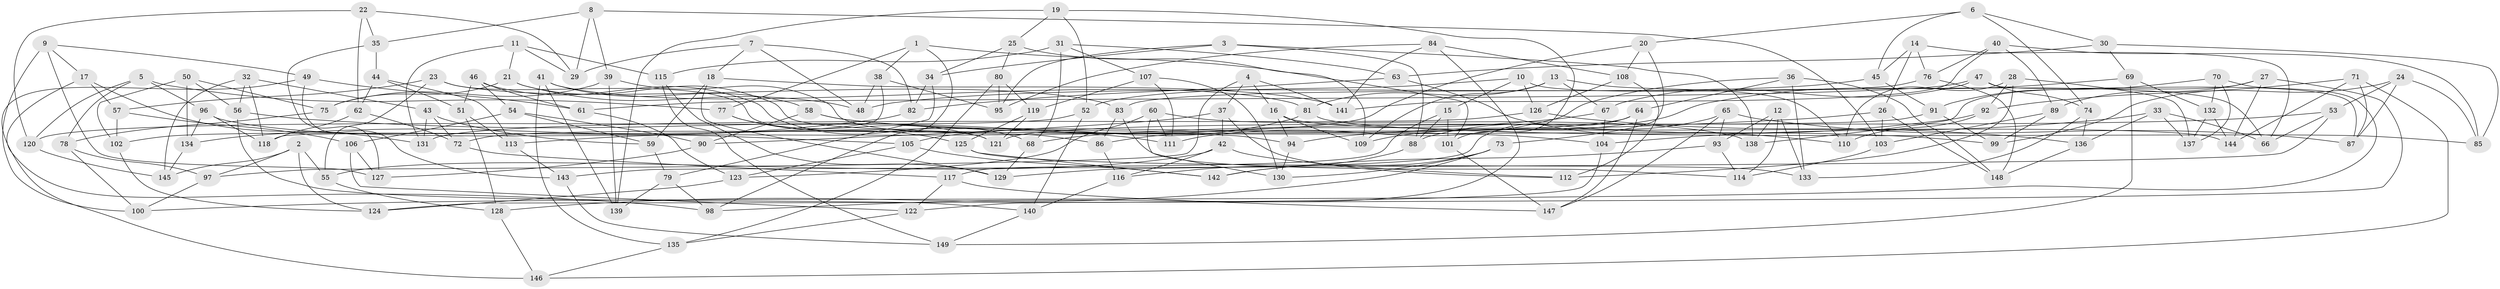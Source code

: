 // coarse degree distribution, {6: 0.4666666666666667, 4: 0.24, 5: 0.21333333333333335, 9: 0.02666666666666667, 8: 0.04, 10: 0.013333333333333334}
// Generated by graph-tools (version 1.1) at 2025/38/03/04/25 23:38:19]
// undirected, 149 vertices, 298 edges
graph export_dot {
  node [color=gray90,style=filled];
  1;
  2;
  3;
  4;
  5;
  6;
  7;
  8;
  9;
  10;
  11;
  12;
  13;
  14;
  15;
  16;
  17;
  18;
  19;
  20;
  21;
  22;
  23;
  24;
  25;
  26;
  27;
  28;
  29;
  30;
  31;
  32;
  33;
  34;
  35;
  36;
  37;
  38;
  39;
  40;
  41;
  42;
  43;
  44;
  45;
  46;
  47;
  48;
  49;
  50;
  51;
  52;
  53;
  54;
  55;
  56;
  57;
  58;
  59;
  60;
  61;
  62;
  63;
  64;
  65;
  66;
  67;
  68;
  69;
  70;
  71;
  72;
  73;
  74;
  75;
  76;
  77;
  78;
  79;
  80;
  81;
  82;
  83;
  84;
  85;
  86;
  87;
  88;
  89;
  90;
  91;
  92;
  93;
  94;
  95;
  96;
  97;
  98;
  99;
  100;
  101;
  102;
  103;
  104;
  105;
  106;
  107;
  108;
  109;
  110;
  111;
  112;
  113;
  114;
  115;
  116;
  117;
  118;
  119;
  120;
  121;
  122;
  123;
  124;
  125;
  126;
  127;
  128;
  129;
  130;
  131;
  132;
  133;
  134;
  135;
  136;
  137;
  138;
  139;
  140;
  141;
  142;
  143;
  144;
  145;
  146;
  147;
  148;
  149;
  1 -- 38;
  1 -- 77;
  1 -- 98;
  1 -- 101;
  2 -- 97;
  2 -- 55;
  2 -- 145;
  2 -- 124;
  3 -- 88;
  3 -- 95;
  3 -- 34;
  3 -- 138;
  4 -- 97;
  4 -- 37;
  4 -- 141;
  4 -- 16;
  5 -- 96;
  5 -- 78;
  5 -- 77;
  5 -- 120;
  6 -- 45;
  6 -- 30;
  6 -- 20;
  6 -- 74;
  7 -- 48;
  7 -- 29;
  7 -- 18;
  7 -- 82;
  8 -- 29;
  8 -- 39;
  8 -- 35;
  8 -- 103;
  9 -- 127;
  9 -- 49;
  9 -- 100;
  9 -- 17;
  10 -- 15;
  10 -- 66;
  10 -- 52;
  10 -- 126;
  11 -- 29;
  11 -- 21;
  11 -- 131;
  11 -- 115;
  12 -- 114;
  12 -- 133;
  12 -- 93;
  12 -- 138;
  13 -- 81;
  13 -- 67;
  13 -- 109;
  13 -- 110;
  14 -- 45;
  14 -- 76;
  14 -- 26;
  14 -- 66;
  15 -- 88;
  15 -- 117;
  15 -- 101;
  16 -- 109;
  16 -- 94;
  16 -- 144;
  17 -- 57;
  17 -- 131;
  17 -- 98;
  18 -- 129;
  18 -- 59;
  18 -- 141;
  19 -- 25;
  19 -- 52;
  19 -- 139;
  19 -- 101;
  20 -- 73;
  20 -- 102;
  20 -- 108;
  21 -- 48;
  21 -- 94;
  21 -- 75;
  22 -- 62;
  22 -- 35;
  22 -- 29;
  22 -- 120;
  23 -- 83;
  23 -- 121;
  23 -- 55;
  23 -- 57;
  24 -- 85;
  24 -- 87;
  24 -- 53;
  24 -- 99;
  25 -- 80;
  25 -- 109;
  25 -- 34;
  26 -- 113;
  26 -- 103;
  26 -- 148;
  27 -- 144;
  27 -- 89;
  27 -- 124;
  27 -- 138;
  28 -- 92;
  28 -- 137;
  28 -- 110;
  28 -- 112;
  30 -- 63;
  30 -- 85;
  30 -- 69;
  31 -- 68;
  31 -- 107;
  31 -- 115;
  31 -- 63;
  32 -- 118;
  32 -- 43;
  32 -- 145;
  32 -- 56;
  33 -- 104;
  33 -- 136;
  33 -- 66;
  33 -- 137;
  34 -- 79;
  34 -- 82;
  35 -- 127;
  35 -- 44;
  36 -- 133;
  36 -- 64;
  36 -- 111;
  36 -- 148;
  37 -- 112;
  37 -- 90;
  37 -- 42;
  38 -- 95;
  38 -- 48;
  38 -- 118;
  39 -- 75;
  39 -- 86;
  39 -- 139;
  40 -- 76;
  40 -- 141;
  40 -- 89;
  40 -- 85;
  41 -- 139;
  41 -- 135;
  41 -- 81;
  41 -- 58;
  42 -- 55;
  42 -- 112;
  42 -- 116;
  43 -- 59;
  43 -- 131;
  43 -- 72;
  44 -- 62;
  44 -- 51;
  44 -- 113;
  45 -- 48;
  45 -- 91;
  46 -- 68;
  46 -- 54;
  46 -- 51;
  46 -- 61;
  47 -- 61;
  47 -- 67;
  47 -- 74;
  47 -- 87;
  49 -- 143;
  49 -- 146;
  49 -- 61;
  50 -- 134;
  50 -- 102;
  50 -- 56;
  50 -- 75;
  51 -- 113;
  51 -- 128;
  52 -- 120;
  52 -- 140;
  53 -- 143;
  53 -- 68;
  53 -- 66;
  54 -- 90;
  54 -- 59;
  54 -- 106;
  55 -- 128;
  56 -- 140;
  56 -- 111;
  57 -- 106;
  57 -- 102;
  58 -- 99;
  58 -- 104;
  58 -- 90;
  59 -- 79;
  60 -- 138;
  60 -- 130;
  60 -- 111;
  60 -- 123;
  61 -- 123;
  62 -- 118;
  62 -- 72;
  63 -- 82;
  63 -- 110;
  64 -- 147;
  64 -- 129;
  64 -- 72;
  65 -- 87;
  65 -- 147;
  65 -- 93;
  65 -- 88;
  67 -- 86;
  67 -- 104;
  68 -- 129;
  69 -- 109;
  69 -- 149;
  69 -- 132;
  70 -- 100;
  70 -- 132;
  70 -- 137;
  70 -- 91;
  71 -- 144;
  71 -- 87;
  71 -- 146;
  71 -- 92;
  72 -- 117;
  73 -- 128;
  73 -- 142;
  73 -- 130;
  74 -- 133;
  74 -- 136;
  75 -- 78;
  76 -- 83;
  76 -- 148;
  77 -- 125;
  77 -- 121;
  78 -- 97;
  78 -- 100;
  79 -- 139;
  79 -- 98;
  80 -- 135;
  80 -- 95;
  80 -- 119;
  81 -- 85;
  81 -- 105;
  82 -- 134;
  83 -- 114;
  83 -- 86;
  84 -- 95;
  84 -- 98;
  84 -- 141;
  84 -- 108;
  86 -- 116;
  88 -- 116;
  89 -- 99;
  89 -- 103;
  90 -- 127;
  91 -- 99;
  91 -- 121;
  92 -- 110;
  92 -- 94;
  93 -- 114;
  93 -- 142;
  94 -- 130;
  96 -- 105;
  96 -- 118;
  96 -- 134;
  97 -- 100;
  101 -- 147;
  102 -- 124;
  103 -- 114;
  104 -- 122;
  105 -- 142;
  105 -- 123;
  106 -- 127;
  106 -- 122;
  107 -- 111;
  107 -- 119;
  107 -- 130;
  108 -- 112;
  108 -- 126;
  113 -- 143;
  115 -- 149;
  115 -- 129;
  116 -- 140;
  117 -- 147;
  117 -- 122;
  119 -- 121;
  119 -- 125;
  120 -- 145;
  122 -- 135;
  123 -- 124;
  125 -- 133;
  125 -- 142;
  126 -- 131;
  126 -- 136;
  128 -- 146;
  132 -- 137;
  132 -- 144;
  134 -- 145;
  135 -- 146;
  136 -- 148;
  140 -- 149;
  143 -- 149;
}
